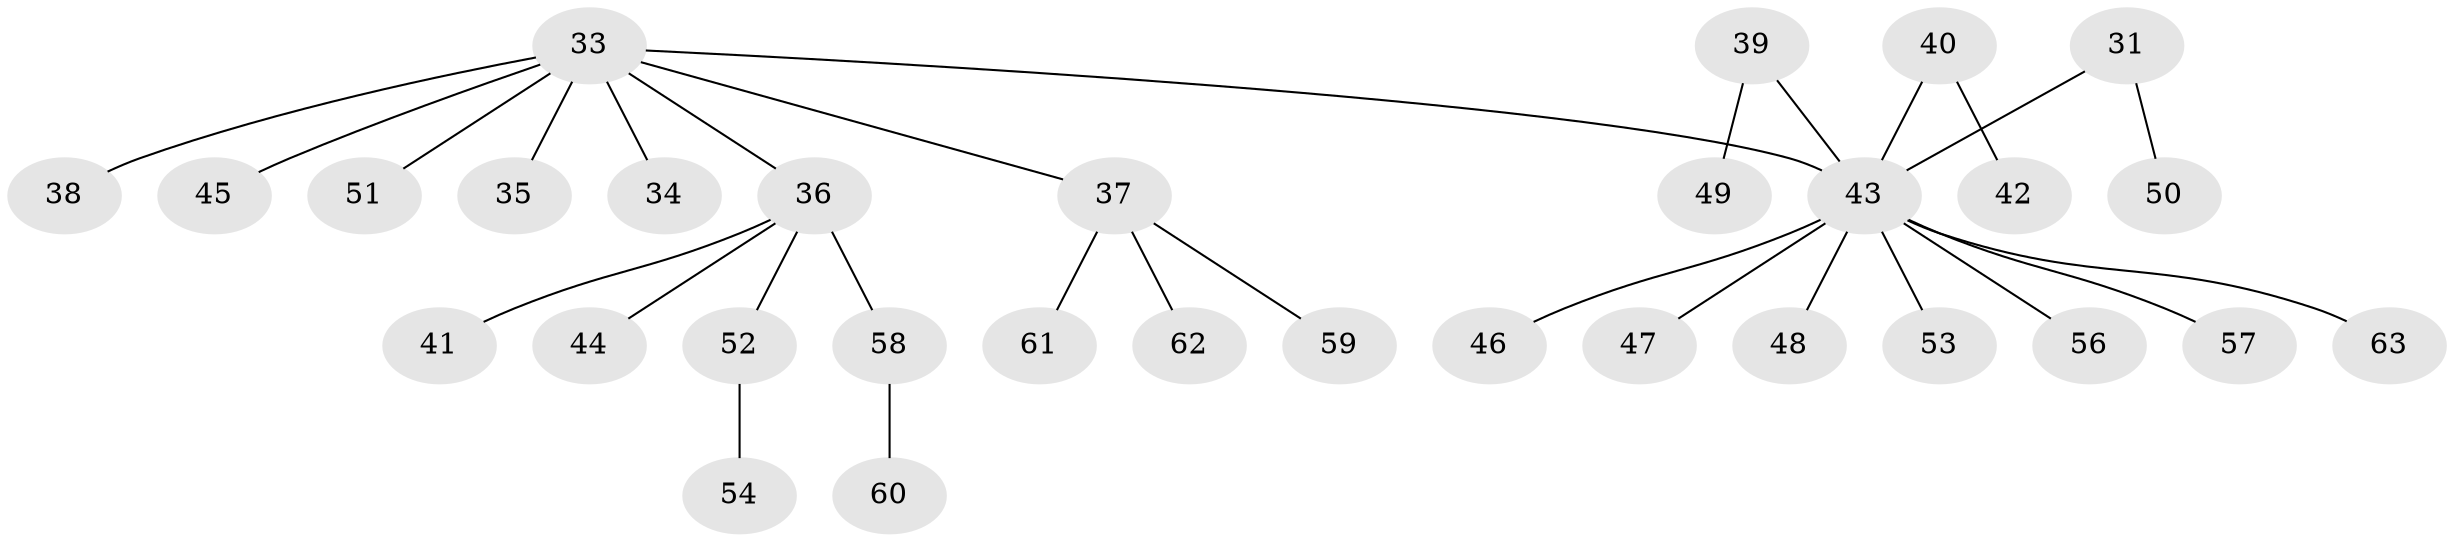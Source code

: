 // original degree distribution, {10: 0.015873015873015872, 5: 0.031746031746031744, 4: 0.09523809523809523, 1: 0.5396825396825397, 3: 0.09523809523809523, 2: 0.2222222222222222}
// Generated by graph-tools (version 1.1) at 2025/52/03/09/25 04:52:56]
// undirected, 31 vertices, 30 edges
graph export_dot {
graph [start="1"]
  node [color=gray90,style=filled];
  31;
  33 [super="+10+15+19+11+27+30"];
  34;
  35;
  36 [super="+12"];
  37 [super="+22+24"];
  38;
  39;
  40;
  41;
  42;
  43 [super="+32"];
  44;
  45;
  46;
  47;
  48;
  49;
  50;
  51;
  52;
  53;
  54;
  56;
  57;
  58 [super="+26+55"];
  59;
  60;
  61;
  62;
  63;
  31 -- 50;
  31 -- 43;
  33 -- 34;
  33 -- 38;
  33 -- 45;
  33 -- 51;
  33 -- 36;
  33 -- 35;
  33 -- 37;
  33 -- 43;
  36 -- 44;
  36 -- 52;
  36 -- 41;
  36 -- 58;
  37 -- 59;
  37 -- 62;
  37 -- 61;
  39 -- 49;
  39 -- 43;
  40 -- 42;
  40 -- 43;
  43 -- 46;
  43 -- 47;
  43 -- 48;
  43 -- 53;
  43 -- 56;
  43 -- 57;
  43 -- 63;
  52 -- 54;
  58 -- 60;
}
